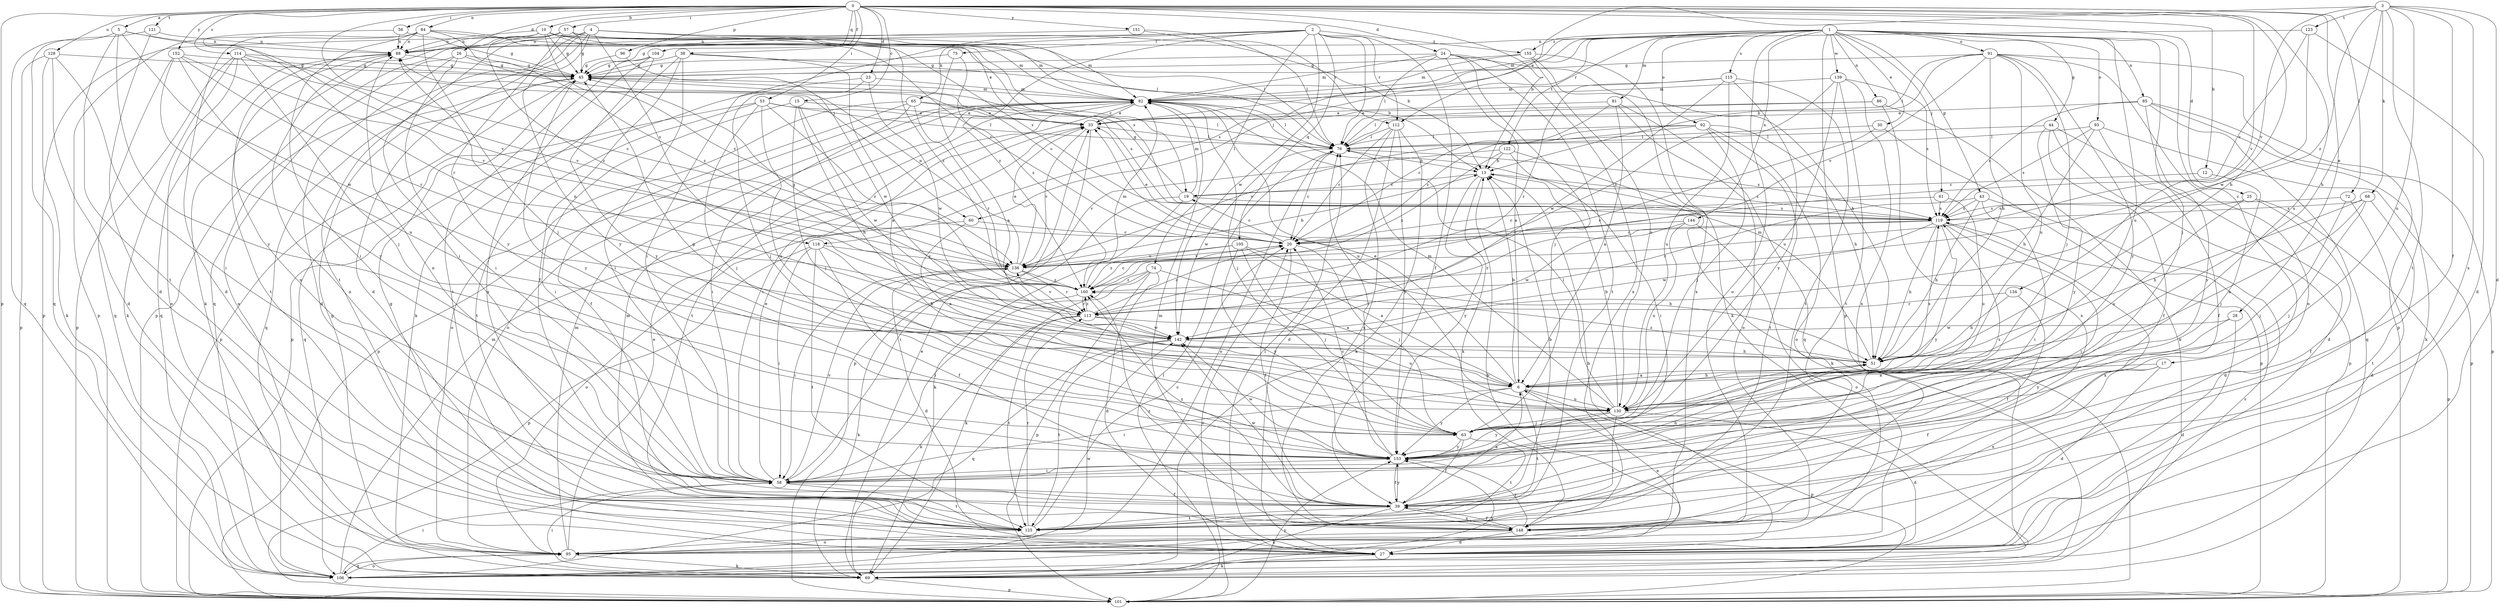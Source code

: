 strict digraph  {
0;
1;
2;
3;
4;
5;
6;
10;
12;
13;
15;
17;
19;
20;
23;
24;
25;
26;
27;
28;
30;
33;
38;
39;
43;
44;
45;
51;
53;
56;
57;
58;
60;
61;
63;
65;
68;
69;
72;
74;
75;
76;
81;
82;
84;
85;
86;
88;
91;
92;
93;
95;
96;
101;
104;
105;
106;
112;
113;
114;
115;
118;
119;
121;
122;
123;
125;
128;
130;
134;
136;
139;
142;
144;
148;
151;
152;
153;
155;
160;
0 -> 5  [label=a];
0 -> 10  [label=b];
0 -> 12  [label=b];
0 -> 13  [label=b];
0 -> 15  [label=c];
0 -> 23  [label=d];
0 -> 24  [label=d];
0 -> 25  [label=d];
0 -> 26  [label=d];
0 -> 28  [label=e];
0 -> 38  [label=f];
0 -> 51  [label=h];
0 -> 53  [label=i];
0 -> 56  [label=i];
0 -> 57  [label=i];
0 -> 60  [label=j];
0 -> 72  [label=l];
0 -> 84  [label=n];
0 -> 96  [label=p];
0 -> 101  [label=p];
0 -> 104  [label=q];
0 -> 114  [label=s];
0 -> 121  [label=t];
0 -> 128  [label=u];
0 -> 130  [label=u];
0 -> 134  [label=v];
0 -> 151  [label=y];
0 -> 152  [label=y];
1 -> 17  [label=c];
1 -> 30  [label=e];
1 -> 43  [label=g];
1 -> 44  [label=g];
1 -> 60  [label=j];
1 -> 61  [label=j];
1 -> 63  [label=j];
1 -> 81  [label=m];
1 -> 82  [label=m];
1 -> 85  [label=n];
1 -> 86  [label=n];
1 -> 91  [label=o];
1 -> 92  [label=o];
1 -> 93  [label=o];
1 -> 95  [label=o];
1 -> 101  [label=p];
1 -> 112  [label=r];
1 -> 115  [label=s];
1 -> 118  [label=s];
1 -> 122  [label=t];
1 -> 130  [label=u];
1 -> 139  [label=w];
1 -> 144  [label=x];
1 -> 155  [label=z];
2 -> 39  [label=f];
2 -> 45  [label=g];
2 -> 58  [label=i];
2 -> 65  [label=k];
2 -> 74  [label=l];
2 -> 75  [label=l];
2 -> 76  [label=l];
2 -> 105  [label=q];
2 -> 112  [label=r];
2 -> 142  [label=w];
2 -> 155  [label=z];
2 -> 160  [label=z];
3 -> 27  [label=d];
3 -> 33  [label=e];
3 -> 39  [label=f];
3 -> 51  [label=h];
3 -> 68  [label=k];
3 -> 123  [label=t];
3 -> 125  [label=t];
3 -> 130  [label=u];
3 -> 136  [label=v];
3 -> 148  [label=x];
3 -> 160  [label=z];
4 -> 27  [label=d];
4 -> 82  [label=m];
4 -> 88  [label=n];
4 -> 106  [label=q];
4 -> 112  [label=r];
4 -> 118  [label=s];
4 -> 125  [label=t];
4 -> 153  [label=y];
4 -> 160  [label=z];
5 -> 88  [label=n];
5 -> 106  [label=q];
5 -> 125  [label=t];
5 -> 136  [label=v];
5 -> 142  [label=w];
5 -> 153  [label=y];
6 -> 13  [label=b];
6 -> 33  [label=e];
6 -> 51  [label=h];
6 -> 58  [label=i];
6 -> 101  [label=p];
6 -> 119  [label=s];
6 -> 125  [label=t];
6 -> 130  [label=u];
6 -> 153  [label=y];
10 -> 19  [label=c];
10 -> 45  [label=g];
10 -> 76  [label=l];
10 -> 82  [label=m];
10 -> 88  [label=n];
10 -> 101  [label=p];
10 -> 119  [label=s];
10 -> 136  [label=v];
10 -> 160  [label=z];
12 -> 19  [label=c];
12 -> 63  [label=j];
13 -> 19  [label=c];
13 -> 119  [label=s];
13 -> 148  [label=x];
13 -> 153  [label=y];
15 -> 33  [label=e];
15 -> 51  [label=h];
15 -> 58  [label=i];
15 -> 63  [label=j];
15 -> 142  [label=w];
17 -> 6  [label=a];
17 -> 27  [label=d];
17 -> 39  [label=f];
17 -> 148  [label=x];
19 -> 45  [label=g];
19 -> 58  [label=i];
19 -> 69  [label=k];
19 -> 82  [label=m];
19 -> 119  [label=s];
20 -> 19  [label=c];
20 -> 33  [label=e];
20 -> 39  [label=f];
20 -> 63  [label=j];
20 -> 136  [label=v];
23 -> 63  [label=j];
23 -> 82  [label=m];
23 -> 101  [label=p];
23 -> 142  [label=w];
24 -> 6  [label=a];
24 -> 45  [label=g];
24 -> 51  [label=h];
24 -> 63  [label=j];
24 -> 76  [label=l];
24 -> 82  [label=m];
24 -> 125  [label=t];
24 -> 148  [label=x];
25 -> 39  [label=f];
25 -> 101  [label=p];
25 -> 119  [label=s];
25 -> 130  [label=u];
26 -> 20  [label=c];
26 -> 27  [label=d];
26 -> 45  [label=g];
26 -> 58  [label=i];
26 -> 95  [label=o];
27 -> 13  [label=b];
27 -> 69  [label=k];
27 -> 76  [label=l];
28 -> 27  [label=d];
28 -> 142  [label=w];
28 -> 153  [label=y];
30 -> 76  [label=l];
30 -> 101  [label=p];
30 -> 113  [label=r];
33 -> 76  [label=l];
33 -> 101  [label=p];
33 -> 136  [label=v];
38 -> 6  [label=a];
38 -> 13  [label=b];
38 -> 39  [label=f];
38 -> 45  [label=g];
38 -> 58  [label=i];
38 -> 69  [label=k];
39 -> 6  [label=a];
39 -> 13  [label=b];
39 -> 69  [label=k];
39 -> 88  [label=n];
39 -> 125  [label=t];
39 -> 142  [label=w];
39 -> 148  [label=x];
39 -> 153  [label=y];
39 -> 160  [label=z];
43 -> 27  [label=d];
43 -> 51  [label=h];
43 -> 58  [label=i];
43 -> 113  [label=r];
43 -> 119  [label=s];
44 -> 27  [label=d];
44 -> 39  [label=f];
44 -> 76  [label=l];
44 -> 101  [label=p];
44 -> 153  [label=y];
45 -> 82  [label=m];
45 -> 101  [label=p];
45 -> 106  [label=q];
45 -> 119  [label=s];
45 -> 153  [label=y];
51 -> 6  [label=a];
51 -> 82  [label=m];
51 -> 160  [label=z];
53 -> 33  [label=e];
53 -> 63  [label=j];
53 -> 76  [label=l];
53 -> 106  [label=q];
53 -> 125  [label=t];
53 -> 130  [label=u];
53 -> 160  [label=z];
56 -> 45  [label=g];
56 -> 88  [label=n];
56 -> 113  [label=r];
57 -> 33  [label=e];
57 -> 45  [label=g];
57 -> 58  [label=i];
57 -> 69  [label=k];
57 -> 76  [label=l];
57 -> 82  [label=m];
57 -> 88  [label=n];
57 -> 101  [label=p];
57 -> 153  [label=y];
58 -> 33  [label=e];
58 -> 39  [label=f];
58 -> 51  [label=h];
58 -> 88  [label=n];
58 -> 125  [label=t];
58 -> 136  [label=v];
60 -> 6  [label=a];
60 -> 20  [label=c];
60 -> 95  [label=o];
61 -> 20  [label=c];
61 -> 119  [label=s];
61 -> 130  [label=u];
63 -> 39  [label=f];
63 -> 125  [label=t];
63 -> 153  [label=y];
65 -> 33  [label=e];
65 -> 39  [label=f];
65 -> 58  [label=i];
65 -> 76  [label=l];
65 -> 95  [label=o];
65 -> 113  [label=r];
68 -> 6  [label=a];
68 -> 51  [label=h];
68 -> 63  [label=j];
68 -> 119  [label=s];
68 -> 125  [label=t];
69 -> 33  [label=e];
69 -> 58  [label=i];
69 -> 101  [label=p];
69 -> 153  [label=y];
72 -> 27  [label=d];
72 -> 63  [label=j];
72 -> 119  [label=s];
74 -> 6  [label=a];
74 -> 27  [label=d];
74 -> 58  [label=i];
74 -> 69  [label=k];
74 -> 101  [label=p];
74 -> 160  [label=z];
75 -> 6  [label=a];
75 -> 45  [label=g];
75 -> 160  [label=z];
76 -> 13  [label=b];
76 -> 20  [label=c];
76 -> 95  [label=o];
76 -> 119  [label=s];
76 -> 142  [label=w];
81 -> 6  [label=a];
81 -> 20  [label=c];
81 -> 33  [label=e];
81 -> 95  [label=o];
81 -> 106  [label=q];
82 -> 33  [label=e];
82 -> 58  [label=i];
82 -> 63  [label=j];
82 -> 76  [label=l];
82 -> 95  [label=o];
82 -> 101  [label=p];
82 -> 125  [label=t];
82 -> 130  [label=u];
84 -> 20  [label=c];
84 -> 27  [label=d];
84 -> 58  [label=i];
84 -> 63  [label=j];
84 -> 88  [label=n];
84 -> 101  [label=p];
84 -> 119  [label=s];
84 -> 160  [label=z];
85 -> 33  [label=e];
85 -> 69  [label=k];
85 -> 101  [label=p];
85 -> 106  [label=q];
85 -> 119  [label=s];
85 -> 153  [label=y];
86 -> 33  [label=e];
86 -> 69  [label=k];
86 -> 76  [label=l];
86 -> 148  [label=x];
88 -> 45  [label=g];
88 -> 106  [label=q];
88 -> 125  [label=t];
91 -> 13  [label=b];
91 -> 45  [label=g];
91 -> 51  [label=h];
91 -> 63  [label=j];
91 -> 76  [label=l];
91 -> 95  [label=o];
91 -> 101  [label=p];
91 -> 130  [label=u];
91 -> 136  [label=v];
91 -> 153  [label=y];
92 -> 20  [label=c];
92 -> 51  [label=h];
92 -> 63  [label=j];
92 -> 76  [label=l];
92 -> 95  [label=o];
92 -> 125  [label=t];
92 -> 136  [label=v];
93 -> 39  [label=f];
93 -> 51  [label=h];
93 -> 76  [label=l];
93 -> 101  [label=p];
93 -> 119  [label=s];
95 -> 6  [label=a];
95 -> 33  [label=e];
95 -> 45  [label=g];
95 -> 69  [label=k];
95 -> 82  [label=m];
95 -> 106  [label=q];
96 -> 45  [label=g];
96 -> 142  [label=w];
101 -> 20  [label=c];
101 -> 76  [label=l];
101 -> 153  [label=y];
104 -> 45  [label=g];
104 -> 125  [label=t];
104 -> 148  [label=x];
104 -> 153  [label=y];
105 -> 6  [label=a];
105 -> 51  [label=h];
105 -> 63  [label=j];
105 -> 136  [label=v];
105 -> 153  [label=y];
105 -> 160  [label=z];
106 -> 13  [label=b];
106 -> 58  [label=i];
106 -> 82  [label=m];
106 -> 95  [label=o];
106 -> 119  [label=s];
106 -> 142  [label=w];
112 -> 20  [label=c];
112 -> 27  [label=d];
112 -> 69  [label=k];
112 -> 76  [label=l];
112 -> 148  [label=x];
112 -> 153  [label=y];
113 -> 20  [label=c];
113 -> 69  [label=k];
113 -> 125  [label=t];
113 -> 130  [label=u];
113 -> 136  [label=v];
113 -> 142  [label=w];
113 -> 160  [label=z];
114 -> 20  [label=c];
114 -> 45  [label=g];
114 -> 63  [label=j];
114 -> 69  [label=k];
114 -> 95  [label=o];
114 -> 101  [label=p];
114 -> 136  [label=v];
115 -> 82  [label=m];
115 -> 113  [label=r];
115 -> 125  [label=t];
115 -> 130  [label=u];
115 -> 142  [label=w];
115 -> 153  [label=y];
118 -> 39  [label=f];
118 -> 51  [label=h];
118 -> 58  [label=i];
118 -> 101  [label=p];
118 -> 125  [label=t];
118 -> 136  [label=v];
119 -> 20  [label=c];
119 -> 51  [label=h];
119 -> 58  [label=i];
119 -> 113  [label=r];
119 -> 142  [label=w];
119 -> 148  [label=x];
119 -> 153  [label=y];
121 -> 27  [label=d];
121 -> 88  [label=n];
121 -> 106  [label=q];
122 -> 13  [label=b];
122 -> 58  [label=i];
122 -> 69  [label=k];
122 -> 136  [label=v];
122 -> 160  [label=z];
123 -> 20  [label=c];
123 -> 27  [label=d];
123 -> 88  [label=n];
123 -> 142  [label=w];
125 -> 20  [label=c];
125 -> 45  [label=g];
125 -> 82  [label=m];
125 -> 113  [label=r];
128 -> 27  [label=d];
128 -> 45  [label=g];
128 -> 58  [label=i];
128 -> 69  [label=k];
128 -> 101  [label=p];
130 -> 13  [label=b];
130 -> 27  [label=d];
130 -> 45  [label=g];
130 -> 63  [label=j];
130 -> 76  [label=l];
130 -> 82  [label=m];
130 -> 125  [label=t];
130 -> 153  [label=y];
134 -> 39  [label=f];
134 -> 51  [label=h];
134 -> 113  [label=r];
136 -> 13  [label=b];
136 -> 27  [label=d];
136 -> 33  [label=e];
136 -> 58  [label=i];
136 -> 88  [label=n];
136 -> 113  [label=r];
136 -> 160  [label=z];
139 -> 82  [label=m];
139 -> 119  [label=s];
139 -> 125  [label=t];
139 -> 130  [label=u];
139 -> 148  [label=x];
139 -> 160  [label=z];
142 -> 51  [label=h];
142 -> 88  [label=n];
142 -> 106  [label=q];
142 -> 125  [label=t];
144 -> 20  [label=c];
144 -> 95  [label=o];
144 -> 130  [label=u];
144 -> 142  [label=w];
148 -> 27  [label=d];
148 -> 39  [label=f];
148 -> 82  [label=m];
148 -> 88  [label=n];
148 -> 95  [label=o];
148 -> 153  [label=y];
148 -> 160  [label=z];
151 -> 13  [label=b];
151 -> 76  [label=l];
151 -> 88  [label=n];
152 -> 45  [label=g];
152 -> 106  [label=q];
152 -> 113  [label=r];
152 -> 130  [label=u];
152 -> 136  [label=v];
152 -> 153  [label=y];
153 -> 20  [label=c];
153 -> 39  [label=f];
153 -> 58  [label=i];
153 -> 76  [label=l];
153 -> 119  [label=s];
153 -> 142  [label=w];
155 -> 45  [label=g];
155 -> 69  [label=k];
155 -> 82  [label=m];
155 -> 130  [label=u];
155 -> 148  [label=x];
160 -> 20  [label=c];
160 -> 45  [label=g];
160 -> 69  [label=k];
160 -> 82  [label=m];
160 -> 113  [label=r];
}
